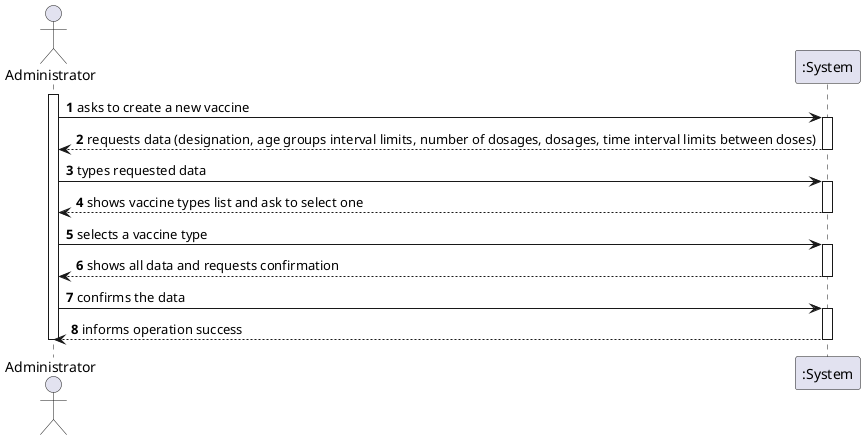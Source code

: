 @startuml
autonumber
actor "Administrator" as OE

activate OE
OE -> ":System" : asks to create a new vaccine
activate ":System"
":System" --> OE : requests data (designation, age groups interval limits, number of dosages, dosages, time interval limits between doses)
deactivate ":System"

OE -> ":System" : types requested data
activate ":System"
":System" --> OE : shows vaccine types list and ask to select one
deactivate ":System"

OE -> ":System" : selects a vaccine type
activate ":System"
":System" --> OE : shows all data and requests confirmation
deactivate ":System"

OE -> ":System" : confirms the data
activate ":System"
":System" --> OE : informs operation success
deactivate ":System"

deactivate OE

@enduml